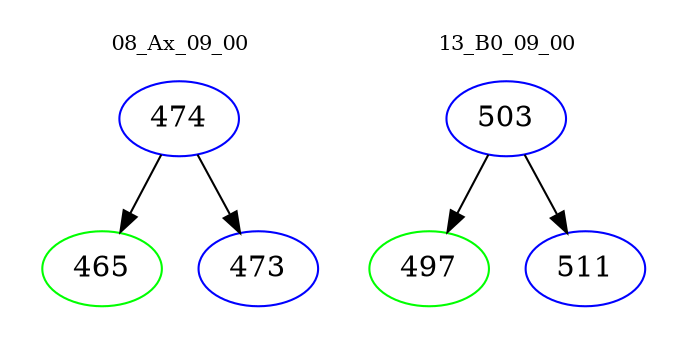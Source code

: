 digraph{
subgraph cluster_0 {
color = white
label = "08_Ax_09_00";
fontsize=10;
T0_474 [label="474", color="blue"]
T0_474 -> T0_465 [color="black"]
T0_465 [label="465", color="green"]
T0_474 -> T0_473 [color="black"]
T0_473 [label="473", color="blue"]
}
subgraph cluster_1 {
color = white
label = "13_B0_09_00";
fontsize=10;
T1_503 [label="503", color="blue"]
T1_503 -> T1_497 [color="black"]
T1_497 [label="497", color="green"]
T1_503 -> T1_511 [color="black"]
T1_511 [label="511", color="blue"]
}
}
